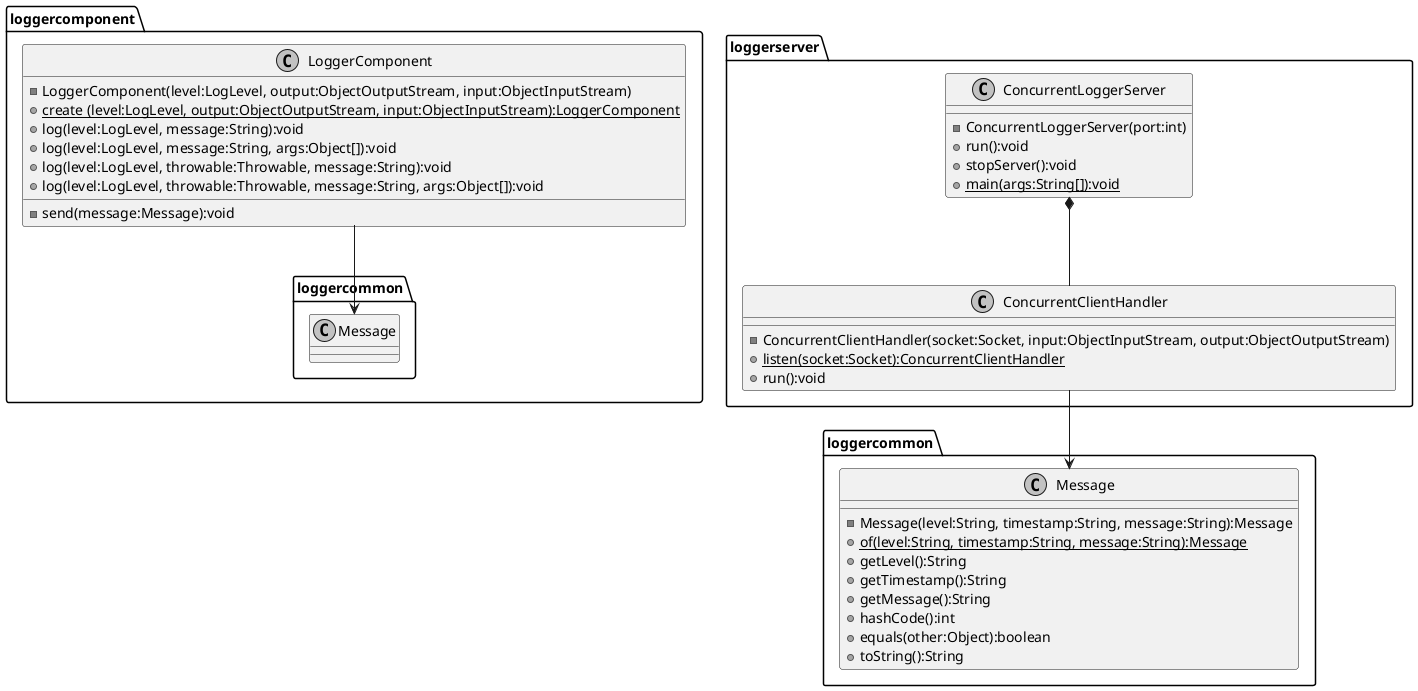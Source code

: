 @startuml
skinparam monochrome true
skinparam defaultFontName Droid Sans
package "loggercomponent" {
    class LoggerComponent {
        - LoggerComponent(level:LogLevel, output:ObjectOutputStream, input:ObjectInputStream)
        {static} + create (level:LogLevel, output:ObjectOutputStream, input:ObjectInputStream):LoggerComponent
        + log(level:LogLevel, message:String):void
        + log(level:LogLevel, message:String, args:Object[]):void
        + log(level:LogLevel, throwable:Throwable, message:String):void
        + log(level:LogLevel, throwable:Throwable, message:String, args:Object[]):void
        ___
        - send(message:Message):void
    }
    LoggerComponent --> loggercommon.Message
}
package "loggercommon" {
    class Message {
        - Message(level:String, timestamp:String, message:String):Message
        {static} + of(level:String, timestamp:String, message:String):Message
        + getLevel():String
        + getTimestamp():String
        + getMessage():String
        + hashCode():int
        + equals(other:Object):boolean
        + toString():String
    }
}
package "loggerserver" {
    class ConcurrentLoggerServer {
        - ConcurrentLoggerServer(port:int)
        + run():void
        + stopServer():void
        {static} + main(args:String[]):void
    }
    class ConcurrentClientHandler {
        - ConcurrentClientHandler(socket:Socket, input:ObjectInputStream, output:ObjectOutputStream)
        {static} + listen(socket:Socket):ConcurrentClientHandler
        + run():void
    }
    ConcurrentLoggerServer *-- ConcurrentClientHandler
    ConcurrentClientHandler --> loggercommon.Message
}
@enduml

